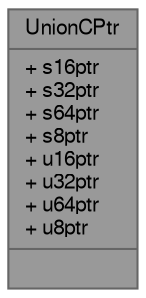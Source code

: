 digraph "UnionCPtr"
{
 // LATEX_PDF_SIZE
  bgcolor="transparent";
  edge [fontname=FreeSans,fontsize=10,labelfontname=FreeSans,labelfontsize=10];
  node [fontname=FreeSans,fontsize=10,shape=box,height=0.2,width=0.4];
  Node1 [shape=record,label="{UnionCPtr\n|+ s16ptr\l+ s32ptr\l+ s64ptr\l+ s8ptr\l+ u16ptr\l+ u32ptr\l+ u64ptr\l+ u8ptr\l|}",height=0.2,width=0.4,color="gray40", fillcolor="grey60", style="filled", fontcolor="black",tooltip="Union of pointers to constant 64-, 32-, 16- and 8-bit unsigned integers."];
}
